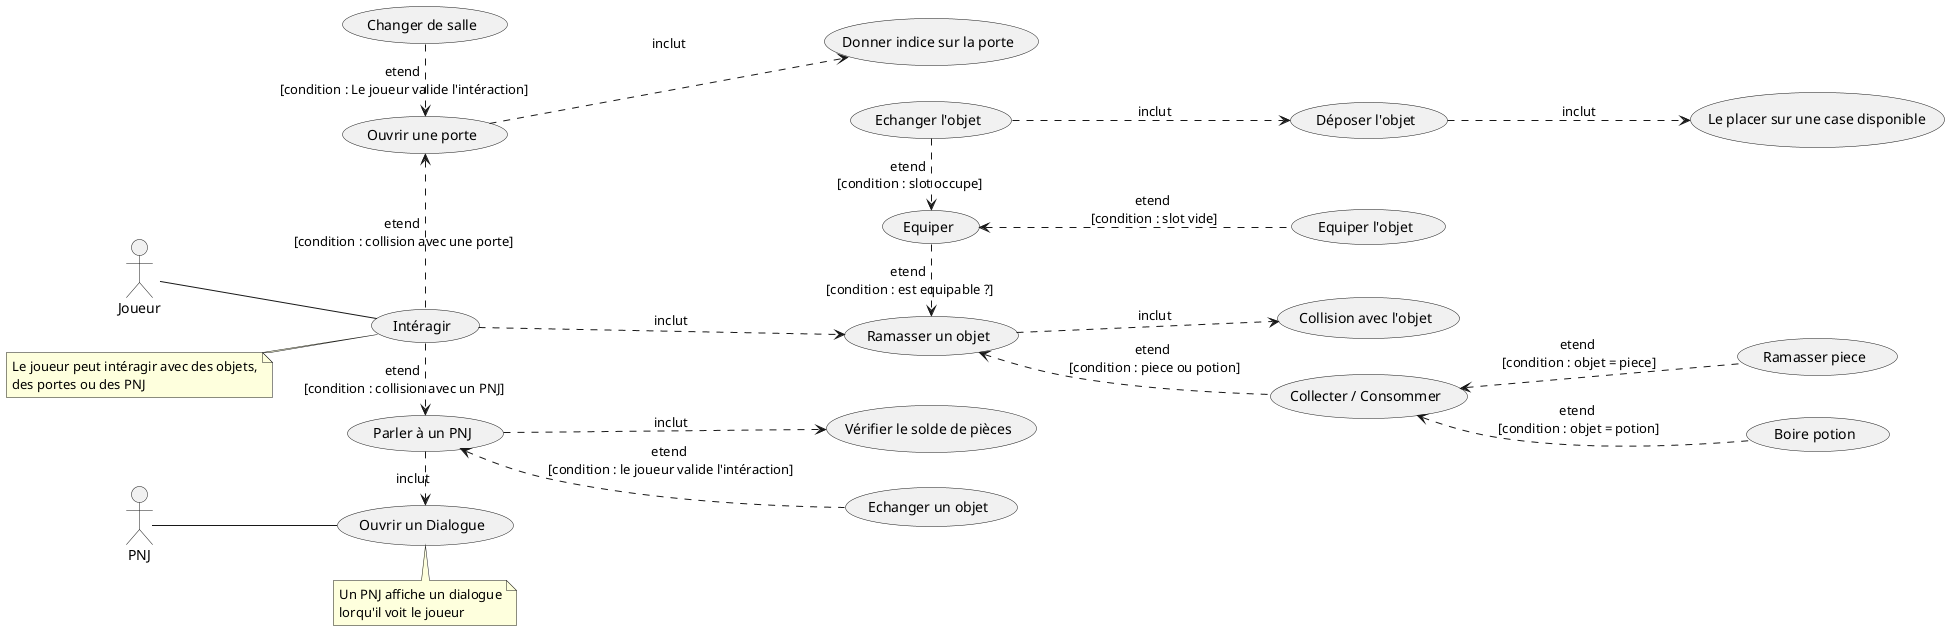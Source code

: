 @startuml UseCase_Interagir

left to right direction

actor Joueur
actor PNJ

:Joueur: -- (Intéragir)

note "Le joueur peut intéragir avec des objets,\ndes portes ou des PNJ" as N_Intéragir
N_Intéragir .. (Intéragir)


(Intéragir) ..> (Ramasser un objet) :inclut
(Ramasser un objet) ..> (Collision avec l'objet) :inclut

(Ramasser un objet) <.. (Collecter / Consommer) :etend \n[condition : piece ou potion]
(Collecter / Consommer) <.. (Boire potion) :etend \n[condition : objet = potion]
(Collecter / Consommer) <.. (Ramasser piece) :etend \n[condition : objet = piece]

(Ramasser un objet) <.left. (Equiper) :etend \n[condition : est equipable ?]
(Equiper) <.. (Equiper l'objet) :etend \n[condition : slot vide]
(Equiper) <.left. (Echanger l'objet) :etend \n[condition : slot occupe]
(Echanger l'objet) ..> (Déposer l'objet) :inclut
(Déposer l'objet) ..> (Le placer sur une case disponible) :inclut

(Intéragir) .left.> (Ouvrir une porte) :etend \n[condition : collision avec une porte]
(Changer de salle) .right.> (Ouvrir une porte) :etend \n[condition : Le joueur valide l'intéraction]
(Ouvrir une porte) .down.> (Donner indice sur la porte)  :inclut \n


:PNJ: -- (Ouvrir un Dialogue)
note bottom of (Ouvrir un Dialogue)
 Un PNJ affiche un dialogue
 lorqu'il voit le joueur
end note
(Intéragir) .right.> (Parler à un PNJ) :etend \n[condition : collision avec un PNJ]
(Parler à un PNJ) .right.> (Ouvrir un Dialogue) :inclut
(Parler à un PNJ) ..> (Vérifier le solde de pièces) :inclut
(Parler à un PNJ) <.. (Echanger un objet) :etend \n[condition : le joueur valide l'intéraction]


@enduml

